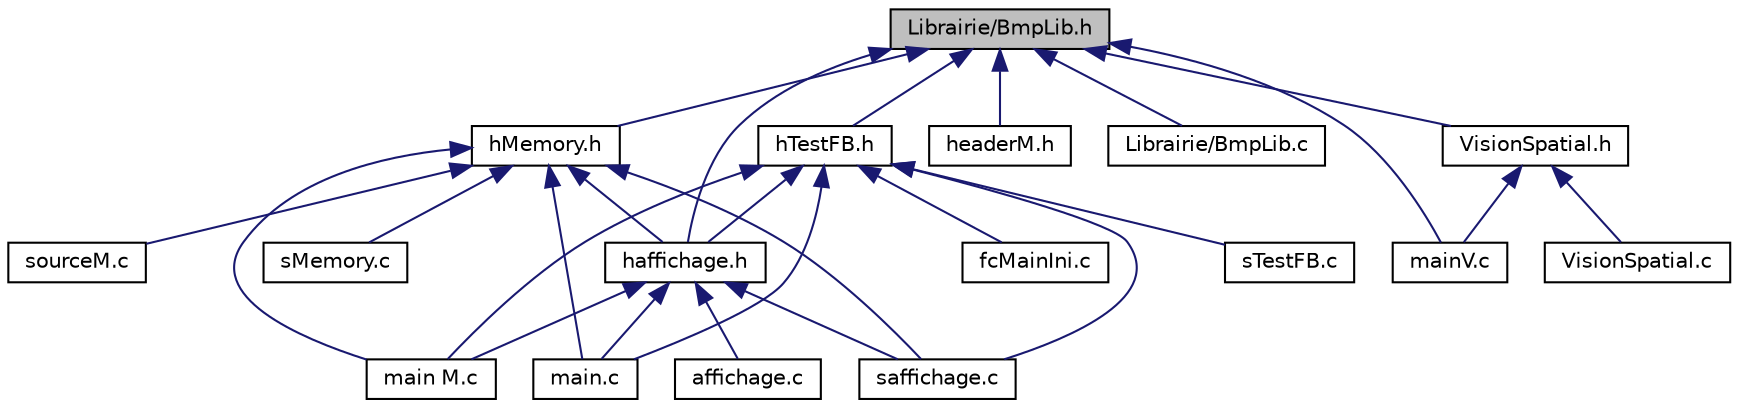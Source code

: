 digraph "Librairie/BmpLib.h"
{
  edge [fontname="Helvetica",fontsize="10",labelfontname="Helvetica",labelfontsize="10"];
  node [fontname="Helvetica",fontsize="10",shape=record];
  Node1 [label="Librairie/BmpLib.h",height=0.2,width=0.4,color="black", fillcolor="grey75", style="filled", fontcolor="black"];
  Node1 -> Node2 [dir="back",color="midnightblue",fontsize="10",style="solid"];
  Node2 [label="haffichage.h",height=0.2,width=0.4,color="black", fillcolor="white", style="filled",URL="$haffichage_8h.html"];
  Node2 -> Node3 [dir="back",color="midnightblue",fontsize="10",style="solid"];
  Node3 [label="affichage.c",height=0.2,width=0.4,color="black", fillcolor="white", style="filled",URL="$affichage_8c.html"];
  Node2 -> Node4 [dir="back",color="midnightblue",fontsize="10",style="solid"];
  Node4 [label="main M.c",height=0.2,width=0.4,color="black", fillcolor="white", style="filled",URL="$main_01_m_8c.html"];
  Node2 -> Node5 [dir="back",color="midnightblue",fontsize="10",style="solid"];
  Node5 [label="main.c",height=0.2,width=0.4,color="black", fillcolor="white", style="filled",URL="$main_8c.html"];
  Node2 -> Node6 [dir="back",color="midnightblue",fontsize="10",style="solid"];
  Node6 [label="saffichage.c",height=0.2,width=0.4,color="black", fillcolor="white", style="filled",URL="$saffichage_8c.html"];
  Node1 -> Node7 [dir="back",color="midnightblue",fontsize="10",style="solid"];
  Node7 [label="hTestFB.h",height=0.2,width=0.4,color="black", fillcolor="white", style="filled",URL="$h_test_f_b_8h.html",tooltip="Bibliotheque pour utiliser les fonctions permettant de faire fonctionner le testFB Affichage enigme :..."];
  Node7 -> Node2 [dir="back",color="midnightblue",fontsize="10",style="solid"];
  Node7 -> Node8 [dir="back",color="midnightblue",fontsize="10",style="solid"];
  Node8 [label="fcMainIni.c",height=0.2,width=0.4,color="black", fillcolor="white", style="filled",URL="$fc_main_ini_8c.html"];
  Node7 -> Node4 [dir="back",color="midnightblue",fontsize="10",style="solid"];
  Node7 -> Node5 [dir="back",color="midnightblue",fontsize="10",style="solid"];
  Node7 -> Node6 [dir="back",color="midnightblue",fontsize="10",style="solid"];
  Node7 -> Node9 [dir="back",color="midnightblue",fontsize="10",style="solid"];
  Node9 [label="sTestFB.c",height=0.2,width=0.4,color="black", fillcolor="white", style="filled",URL="$s_test_f_b_8c.html"];
  Node1 -> Node10 [dir="back",color="midnightblue",fontsize="10",style="solid"];
  Node10 [label="hMemory.h",height=0.2,width=0.4,color="black", fillcolor="white", style="filled",URL="$h_memory_8h.html",tooltip="Bibliotheque pour utiliser les fonctions permettant de faire fonctionner le Memory Affichage tableau ..."];
  Node10 -> Node2 [dir="back",color="midnightblue",fontsize="10",style="solid"];
  Node10 -> Node4 [dir="back",color="midnightblue",fontsize="10",style="solid"];
  Node10 -> Node5 [dir="back",color="midnightblue",fontsize="10",style="solid"];
  Node10 -> Node6 [dir="back",color="midnightblue",fontsize="10",style="solid"];
  Node10 -> Node11 [dir="back",color="midnightblue",fontsize="10",style="solid"];
  Node11 [label="sMemory.c",height=0.2,width=0.4,color="black", fillcolor="white", style="filled",URL="$s_memory_8c.html"];
  Node10 -> Node12 [dir="back",color="midnightblue",fontsize="10",style="solid"];
  Node12 [label="sourceM.c",height=0.2,width=0.4,color="black", fillcolor="white", style="filled",URL="$source_m_8c.html"];
  Node1 -> Node13 [dir="back",color="midnightblue",fontsize="10",style="solid"];
  Node13 [label="headerM.h",height=0.2,width=0.4,color="black", fillcolor="white", style="filled",URL="$header_m_8h.html"];
  Node1 -> Node14 [dir="back",color="midnightblue",fontsize="10",style="solid"];
  Node14 [label="Librairie/BmpLib.c",height=0.2,width=0.4,color="black", fillcolor="white", style="filled",URL="$_bmp_lib_8c.html"];
  Node1 -> Node15 [dir="back",color="midnightblue",fontsize="10",style="solid"];
  Node15 [label="mainV.c",height=0.2,width=0.4,color="black", fillcolor="white", style="filled",URL="$main_v_8c.html"];
  Node1 -> Node16 [dir="back",color="midnightblue",fontsize="10",style="solid"];
  Node16 [label="VisionSpatial.h",height=0.2,width=0.4,color="black", fillcolor="white", style="filled",URL="$_vision_spatial_8h.html"];
  Node16 -> Node15 [dir="back",color="midnightblue",fontsize="10",style="solid"];
  Node16 -> Node17 [dir="back",color="midnightblue",fontsize="10",style="solid"];
  Node17 [label="VisionSpatial.c",height=0.2,width=0.4,color="black", fillcolor="white", style="filled",URL="$_vision_spatial_8c.html"];
}
